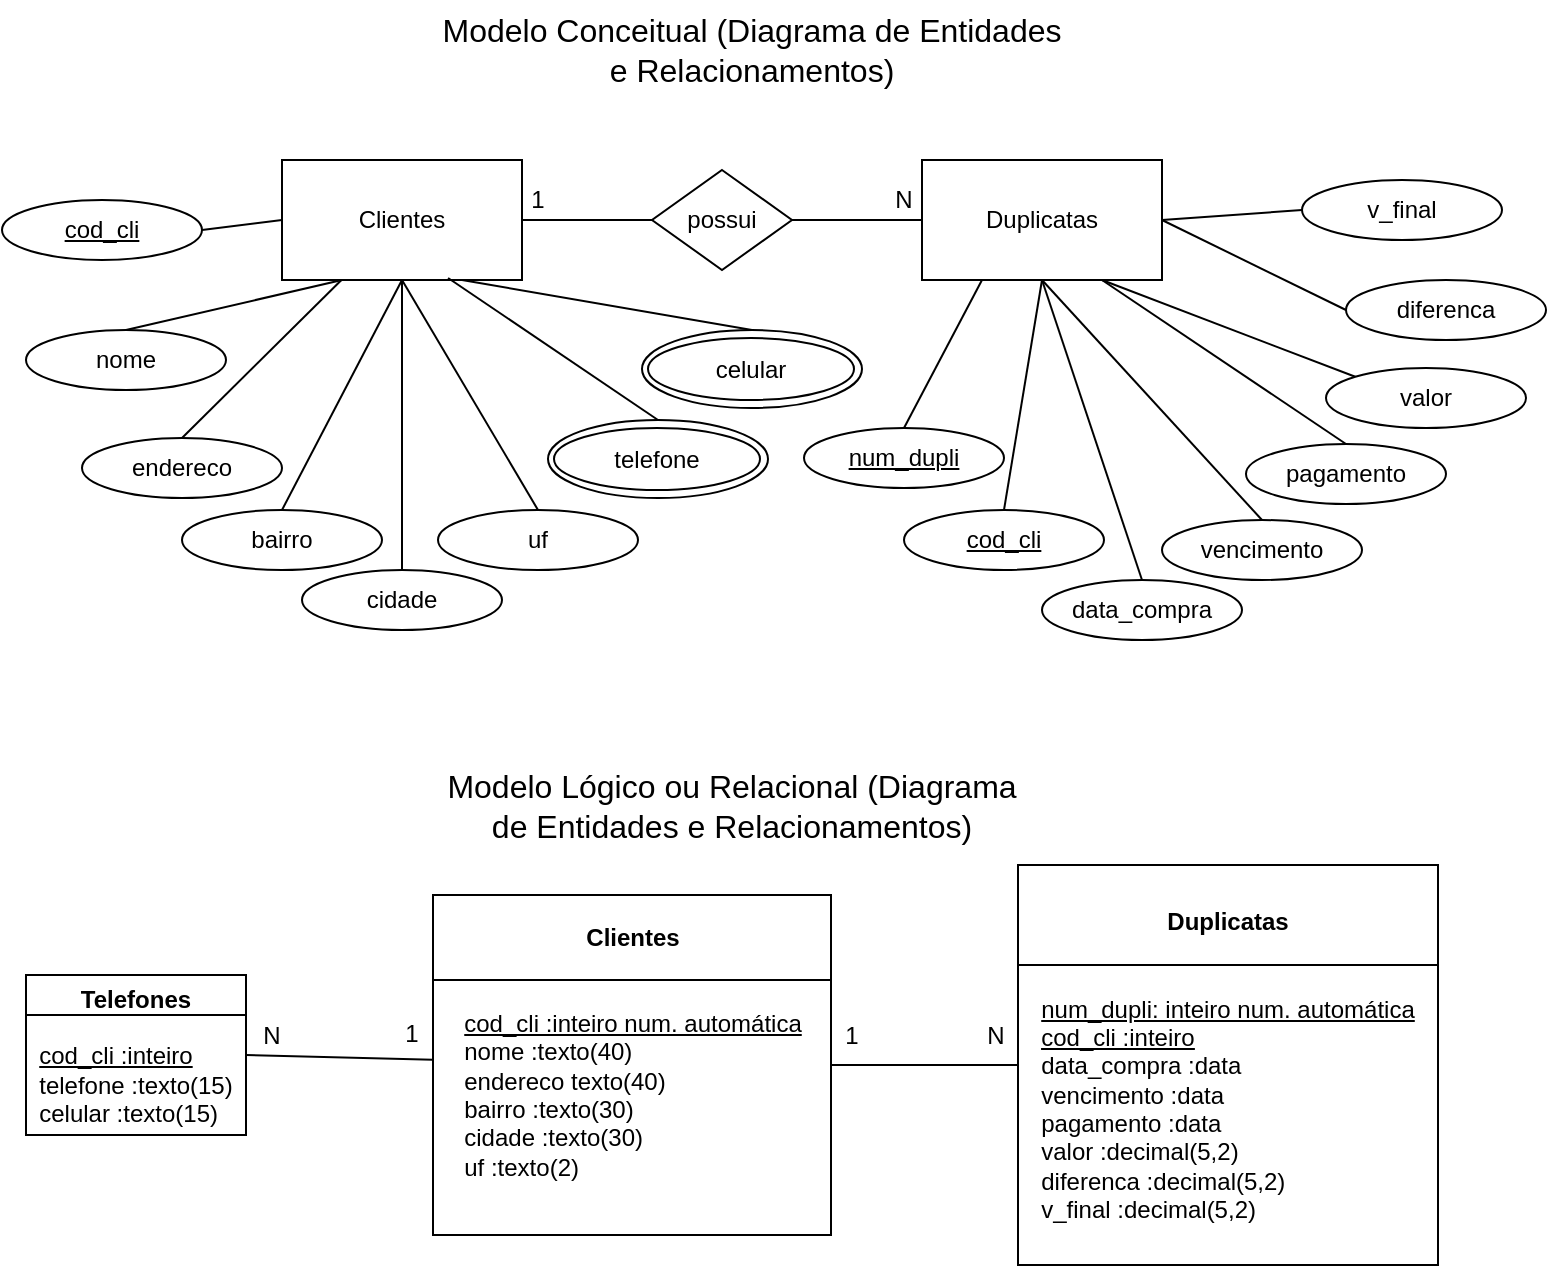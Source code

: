 <mxfile version="10.8.0" type="device"><diagram id="DCxIUpX3N6MjpEcPrgJl" name="Page-1"><mxGraphModel dx="961" dy="549" grid="1" gridSize="10" guides="1" tooltips="1" connect="1" arrows="1" fold="1" page="1" pageScale="1" pageWidth="827" pageHeight="1169" math="0" shadow="0"><root><mxCell id="0"/><mxCell id="1" parent="0"/><mxCell id="JzeCWsoWqxsW4KuYqkpS-34" style="edgeStyle=none;rounded=0;orthogonalLoop=1;jettySize=auto;html=1;exitX=1;exitY=0.5;exitDx=0;exitDy=0;entryX=0;entryY=0.5;entryDx=0;entryDy=0;endArrow=none;endFill=0;" edge="1" parent="1" source="JzeCWsoWqxsW4KuYqkpS-13" target="JzeCWsoWqxsW4KuYqkpS-26"><mxGeometry relative="1" as="geometry"/></mxCell><mxCell id="JzeCWsoWqxsW4KuYqkpS-13" value="Clientes" style="rounded=0;whiteSpace=wrap;html=1;" vertex="1" parent="1"><mxGeometry x="168" y="140" width="120" height="60" as="geometry"/></mxCell><mxCell id="JzeCWsoWqxsW4KuYqkpS-59" style="edgeStyle=none;rounded=0;orthogonalLoop=1;jettySize=auto;html=1;exitX=0.75;exitY=1;exitDx=0;exitDy=0;entryX=0.5;entryY=0;entryDx=0;entryDy=0;endArrow=none;endFill=0;" edge="1" parent="1" source="JzeCWsoWqxsW4KuYqkpS-14" target="JzeCWsoWqxsW4KuYqkpS-50"><mxGeometry relative="1" as="geometry"/></mxCell><mxCell id="JzeCWsoWqxsW4KuYqkpS-14" value="Duplicatas" style="rounded=0;whiteSpace=wrap;html=1;" vertex="1" parent="1"><mxGeometry x="488" y="140" width="120" height="60" as="geometry"/></mxCell><mxCell id="JzeCWsoWqxsW4KuYqkpS-38" style="edgeStyle=none;rounded=0;orthogonalLoop=1;jettySize=auto;html=1;exitX=1;exitY=0.5;exitDx=0;exitDy=0;entryX=0;entryY=0.5;entryDx=0;entryDy=0;endArrow=none;endFill=0;" edge="1" parent="1" source="JzeCWsoWqxsW4KuYqkpS-15" target="JzeCWsoWqxsW4KuYqkpS-13"><mxGeometry relative="1" as="geometry"/></mxCell><mxCell id="JzeCWsoWqxsW4KuYqkpS-15" value="cod_cli" style="ellipse;whiteSpace=wrap;html=1;fontStyle=4" vertex="1" parent="1"><mxGeometry x="28" y="160" width="100" height="30" as="geometry"/></mxCell><mxCell id="JzeCWsoWqxsW4KuYqkpS-36" style="edgeStyle=none;rounded=0;orthogonalLoop=1;jettySize=auto;html=1;exitX=0.5;exitY=0;exitDx=0;exitDy=0;entryX=0.25;entryY=1;entryDx=0;entryDy=0;endArrow=none;endFill=0;" edge="1" parent="1" source="JzeCWsoWqxsW4KuYqkpS-16" target="JzeCWsoWqxsW4KuYqkpS-13"><mxGeometry relative="1" as="geometry"/></mxCell><mxCell id="JzeCWsoWqxsW4KuYqkpS-16" value="nome" style="ellipse;whiteSpace=wrap;html=1;" vertex="1" parent="1"><mxGeometry x="40" y="225" width="100" height="30" as="geometry"/></mxCell><mxCell id="JzeCWsoWqxsW4KuYqkpS-28" style="edgeStyle=none;rounded=0;orthogonalLoop=1;jettySize=auto;html=1;exitX=0.5;exitY=0;exitDx=0;exitDy=0;endArrow=none;endFill=0;" edge="1" parent="1" source="JzeCWsoWqxsW4KuYqkpS-17" target="JzeCWsoWqxsW4KuYqkpS-13"><mxGeometry relative="1" as="geometry"/></mxCell><mxCell id="JzeCWsoWqxsW4KuYqkpS-17" value="endereco" style="ellipse;whiteSpace=wrap;html=1;" vertex="1" parent="1"><mxGeometry x="68" y="279" width="100" height="30" as="geometry"/></mxCell><mxCell id="JzeCWsoWqxsW4KuYqkpS-27" style="edgeStyle=none;rounded=0;orthogonalLoop=1;jettySize=auto;html=1;exitX=0.5;exitY=0;exitDx=0;exitDy=0;entryX=0.5;entryY=1;entryDx=0;entryDy=0;endArrow=none;endFill=0;" edge="1" parent="1" source="JzeCWsoWqxsW4KuYqkpS-18" target="JzeCWsoWqxsW4KuYqkpS-13"><mxGeometry relative="1" as="geometry"/></mxCell><mxCell id="JzeCWsoWqxsW4KuYqkpS-18" value="bairro" style="ellipse;whiteSpace=wrap;html=1;" vertex="1" parent="1"><mxGeometry x="118" y="315" width="100" height="30" as="geometry"/></mxCell><mxCell id="JzeCWsoWqxsW4KuYqkpS-29" style="edgeStyle=none;rounded=0;orthogonalLoop=1;jettySize=auto;html=1;exitX=0.5;exitY=0;exitDx=0;exitDy=0;entryX=0.5;entryY=1;entryDx=0;entryDy=0;endArrow=none;endFill=0;" edge="1" parent="1" source="JzeCWsoWqxsW4KuYqkpS-19" target="JzeCWsoWqxsW4KuYqkpS-13"><mxGeometry relative="1" as="geometry"/></mxCell><mxCell id="JzeCWsoWqxsW4KuYqkpS-19" value="cidade" style="ellipse;whiteSpace=wrap;html=1;" vertex="1" parent="1"><mxGeometry x="178" y="345" width="100" height="30" as="geometry"/></mxCell><mxCell id="JzeCWsoWqxsW4KuYqkpS-30" style="edgeStyle=none;rounded=0;orthogonalLoop=1;jettySize=auto;html=1;exitX=0.5;exitY=0;exitDx=0;exitDy=0;endArrow=none;endFill=0;" edge="1" parent="1" source="JzeCWsoWqxsW4KuYqkpS-20"><mxGeometry relative="1" as="geometry"><mxPoint x="228" y="200" as="targetPoint"/></mxGeometry></mxCell><mxCell id="JzeCWsoWqxsW4KuYqkpS-20" value="uf" style="ellipse;whiteSpace=wrap;html=1;" vertex="1" parent="1"><mxGeometry x="246" y="315" width="100" height="30" as="geometry"/></mxCell><mxCell id="JzeCWsoWqxsW4KuYqkpS-32" style="edgeStyle=none;rounded=0;orthogonalLoop=1;jettySize=auto;html=1;exitX=0.5;exitY=0;exitDx=0;exitDy=0;entryX=0.692;entryY=0.983;entryDx=0;entryDy=0;entryPerimeter=0;endArrow=none;endFill=0;" edge="1" parent="1" source="JzeCWsoWqxsW4KuYqkpS-21" target="JzeCWsoWqxsW4KuYqkpS-13"><mxGeometry relative="1" as="geometry"/></mxCell><mxCell id="JzeCWsoWqxsW4KuYqkpS-21" value="telefone" style="ellipse;whiteSpace=wrap;html=1;" vertex="1" parent="1"><mxGeometry x="301" y="270" width="110" height="39" as="geometry"/></mxCell><mxCell id="JzeCWsoWqxsW4KuYqkpS-22" value="telefone" style="ellipse;whiteSpace=wrap;html=1;" vertex="1" parent="1"><mxGeometry x="304" y="274" width="103" height="31" as="geometry"/></mxCell><mxCell id="JzeCWsoWqxsW4KuYqkpS-33" style="edgeStyle=none;rounded=0;orthogonalLoop=1;jettySize=auto;html=1;exitX=0.5;exitY=0;exitDx=0;exitDy=0;entryX=0.75;entryY=1;entryDx=0;entryDy=0;endArrow=none;endFill=0;" edge="1" parent="1" source="JzeCWsoWqxsW4KuYqkpS-23" target="JzeCWsoWqxsW4KuYqkpS-13"><mxGeometry relative="1" as="geometry"/></mxCell><mxCell id="JzeCWsoWqxsW4KuYqkpS-23" value="telefone" style="ellipse;whiteSpace=wrap;html=1;" vertex="1" parent="1"><mxGeometry x="348" y="225" width="110" height="39" as="geometry"/></mxCell><mxCell id="JzeCWsoWqxsW4KuYqkpS-24" value="celular" style="ellipse;whiteSpace=wrap;html=1;" vertex="1" parent="1"><mxGeometry x="351" y="229" width="103" height="31" as="geometry"/></mxCell><mxCell id="JzeCWsoWqxsW4KuYqkpS-35" style="edgeStyle=none;rounded=0;orthogonalLoop=1;jettySize=auto;html=1;exitX=1;exitY=0.5;exitDx=0;exitDy=0;entryX=0;entryY=0.5;entryDx=0;entryDy=0;endArrow=none;endFill=0;" edge="1" parent="1" source="JzeCWsoWqxsW4KuYqkpS-26" target="JzeCWsoWqxsW4KuYqkpS-14"><mxGeometry relative="1" as="geometry"/></mxCell><mxCell id="JzeCWsoWqxsW4KuYqkpS-26" value="possui" style="rhombus;whiteSpace=wrap;html=1;" vertex="1" parent="1"><mxGeometry x="353" y="145" width="70" height="50" as="geometry"/></mxCell><mxCell id="JzeCWsoWqxsW4KuYqkpS-40" value="1&lt;br&gt;" style="text;html=1;strokeColor=none;fillColor=none;align=center;verticalAlign=middle;whiteSpace=wrap;rounded=0;" vertex="1" parent="1"><mxGeometry x="291" y="150" width="10" height="20" as="geometry"/></mxCell><mxCell id="JzeCWsoWqxsW4KuYqkpS-43" value="N&lt;br&gt;" style="text;html=1;strokeColor=none;fillColor=none;align=center;verticalAlign=middle;whiteSpace=wrap;rounded=0;" vertex="1" parent="1"><mxGeometry x="474" y="150" width="10" height="20" as="geometry"/></mxCell><mxCell id="JzeCWsoWqxsW4KuYqkpS-44" value="Modelo Conceitual (Diagrama de Entidades e Relacionamentos)" style="text;html=1;strokeColor=none;fillColor=none;align=center;verticalAlign=middle;whiteSpace=wrap;rounded=0;fontSize=16;" vertex="1" parent="1"><mxGeometry x="246" y="60" width="314" height="50" as="geometry"/></mxCell><mxCell id="JzeCWsoWqxsW4KuYqkpS-45" value="Modelo Lógico ou Relacional (Diagrama de Entidades e Relacionamentos)" style="text;html=1;strokeColor=none;fillColor=none;align=center;verticalAlign=middle;whiteSpace=wrap;rounded=0;fontSize=16;" vertex="1" parent="1"><mxGeometry x="246" y="437.5" width="294" height="50" as="geometry"/></mxCell><mxCell id="JzeCWsoWqxsW4KuYqkpS-55" style="edgeStyle=none;rounded=0;orthogonalLoop=1;jettySize=auto;html=1;exitX=0.5;exitY=0;exitDx=0;exitDy=0;entryX=0.25;entryY=1;entryDx=0;entryDy=0;endArrow=none;endFill=0;" edge="1" parent="1" source="JzeCWsoWqxsW4KuYqkpS-46" target="JzeCWsoWqxsW4KuYqkpS-14"><mxGeometry relative="1" as="geometry"/></mxCell><mxCell id="JzeCWsoWqxsW4KuYqkpS-46" value="num_dupli" style="ellipse;whiteSpace=wrap;html=1;fontStyle=4" vertex="1" parent="1"><mxGeometry x="429" y="274" width="100" height="30" as="geometry"/></mxCell><mxCell id="JzeCWsoWqxsW4KuYqkpS-56" style="edgeStyle=none;rounded=0;orthogonalLoop=1;jettySize=auto;html=1;exitX=0.5;exitY=0;exitDx=0;exitDy=0;entryX=0.5;entryY=1;entryDx=0;entryDy=0;endArrow=none;endFill=0;" edge="1" parent="1" source="JzeCWsoWqxsW4KuYqkpS-47" target="JzeCWsoWqxsW4KuYqkpS-14"><mxGeometry relative="1" as="geometry"/></mxCell><mxCell id="JzeCWsoWqxsW4KuYqkpS-47" value="cod_cli" style="ellipse;whiteSpace=wrap;html=1;fontStyle=4" vertex="1" parent="1"><mxGeometry x="479" y="315" width="100" height="30" as="geometry"/></mxCell><mxCell id="JzeCWsoWqxsW4KuYqkpS-57" style="edgeStyle=none;rounded=0;orthogonalLoop=1;jettySize=auto;html=1;exitX=0.5;exitY=0;exitDx=0;exitDy=0;endArrow=none;endFill=0;" edge="1" parent="1" source="JzeCWsoWqxsW4KuYqkpS-48"><mxGeometry relative="1" as="geometry"><mxPoint x="548" y="200" as="targetPoint"/></mxGeometry></mxCell><mxCell id="JzeCWsoWqxsW4KuYqkpS-48" value="data_compra" style="ellipse;whiteSpace=wrap;html=1;" vertex="1" parent="1"><mxGeometry x="548" y="350" width="100" height="30" as="geometry"/></mxCell><mxCell id="JzeCWsoWqxsW4KuYqkpS-58" style="edgeStyle=none;rounded=0;orthogonalLoop=1;jettySize=auto;html=1;exitX=0.5;exitY=0;exitDx=0;exitDy=0;endArrow=none;endFill=0;" edge="1" parent="1" source="JzeCWsoWqxsW4KuYqkpS-49"><mxGeometry relative="1" as="geometry"><mxPoint x="548" y="200" as="targetPoint"/></mxGeometry></mxCell><mxCell id="JzeCWsoWqxsW4KuYqkpS-49" value="vencimento" style="ellipse;whiteSpace=wrap;html=1;" vertex="1" parent="1"><mxGeometry x="608" y="320" width="100" height="30" as="geometry"/></mxCell><mxCell id="JzeCWsoWqxsW4KuYqkpS-50" value="pagamento" style="ellipse;whiteSpace=wrap;html=1;" vertex="1" parent="1"><mxGeometry x="650" y="282" width="100" height="30" as="geometry"/></mxCell><mxCell id="JzeCWsoWqxsW4KuYqkpS-60" style="edgeStyle=none;rounded=0;orthogonalLoop=1;jettySize=auto;html=1;exitX=0;exitY=0;exitDx=0;exitDy=0;endArrow=none;endFill=0;" edge="1" parent="1" source="JzeCWsoWqxsW4KuYqkpS-51"><mxGeometry relative="1" as="geometry"><mxPoint x="578" y="200" as="targetPoint"/></mxGeometry></mxCell><mxCell id="JzeCWsoWqxsW4KuYqkpS-51" value="valor" style="ellipse;whiteSpace=wrap;html=1;" vertex="1" parent="1"><mxGeometry x="690" y="244" width="100" height="30" as="geometry"/></mxCell><mxCell id="JzeCWsoWqxsW4KuYqkpS-61" style="edgeStyle=none;rounded=0;orthogonalLoop=1;jettySize=auto;html=1;exitX=0;exitY=0.5;exitDx=0;exitDy=0;entryX=1;entryY=0.5;entryDx=0;entryDy=0;endArrow=none;endFill=0;" edge="1" parent="1" source="JzeCWsoWqxsW4KuYqkpS-52" target="JzeCWsoWqxsW4KuYqkpS-14"><mxGeometry relative="1" as="geometry"/></mxCell><mxCell id="JzeCWsoWqxsW4KuYqkpS-52" value="diferenca" style="ellipse;whiteSpace=wrap;html=1;" vertex="1" parent="1"><mxGeometry x="700" y="200" width="100" height="30" as="geometry"/></mxCell><mxCell id="JzeCWsoWqxsW4KuYqkpS-62" style="edgeStyle=none;rounded=0;orthogonalLoop=1;jettySize=auto;html=1;exitX=0;exitY=0.5;exitDx=0;exitDy=0;endArrow=none;endFill=0;" edge="1" parent="1" source="JzeCWsoWqxsW4KuYqkpS-54"><mxGeometry relative="1" as="geometry"><mxPoint x="608" y="170" as="targetPoint"/></mxGeometry></mxCell><mxCell id="JzeCWsoWqxsW4KuYqkpS-54" value="v_final" style="ellipse;whiteSpace=wrap;html=1;" vertex="1" parent="1"><mxGeometry x="678" y="150" width="100" height="30" as="geometry"/></mxCell><mxCell id="JzeCWsoWqxsW4KuYqkpS-63" style="edgeStyle=none;rounded=0;orthogonalLoop=1;jettySize=auto;html=1;exitX=0.5;exitY=1;exitDx=0;exitDy=0;endArrow=none;endFill=0;" edge="1" parent="1" source="JzeCWsoWqxsW4KuYqkpS-17" target="JzeCWsoWqxsW4KuYqkpS-17"><mxGeometry relative="1" as="geometry"/></mxCell><mxCell id="JzeCWsoWqxsW4KuYqkpS-72" style="edgeStyle=none;rounded=0;orthogonalLoop=1;jettySize=auto;html=1;exitX=1;exitY=0.5;exitDx=0;exitDy=0;entryX=0;entryY=0.5;entryDx=0;entryDy=0;endArrow=none;endFill=0;" edge="1" parent="1" source="JzeCWsoWqxsW4KuYqkpS-65" target="JzeCWsoWqxsW4KuYqkpS-67"><mxGeometry relative="1" as="geometry"/></mxCell><mxCell id="JzeCWsoWqxsW4KuYqkpS-65" value="&lt;b&gt;Clientes&lt;/b&gt;&lt;br&gt;&lt;br&gt;&lt;br&gt;&lt;div style=&quot;text-align: left&quot;&gt;&lt;u&gt;cod_cli :inteiro num. automática&lt;/u&gt;&lt;/div&gt;&lt;div style=&quot;text-align: left&quot;&gt;&lt;span&gt;nome :texto(40)&lt;/span&gt;&lt;/div&gt;&lt;div style=&quot;text-align: left&quot;&gt;&lt;span&gt;endereco texto(40)&lt;/span&gt;&lt;/div&gt;&lt;div style=&quot;text-align: left&quot;&gt;&lt;span&gt;bairro :texto(30)&lt;/span&gt;&lt;/div&gt;&lt;div style=&quot;text-align: left&quot;&gt;&lt;span&gt;cidade :texto(30)&lt;/span&gt;&lt;/div&gt;&lt;div style=&quot;text-align: left&quot;&gt;&lt;span&gt;uf :texto(2)&lt;/span&gt;&lt;/div&gt;&lt;br&gt;" style="rounded=0;whiteSpace=wrap;html=1;" vertex="1" parent="1"><mxGeometry x="243.5" y="507.5" width="199" height="170" as="geometry"/></mxCell><mxCell id="JzeCWsoWqxsW4KuYqkpS-66" value="" style="endArrow=none;html=1;exitX=0;exitY=0.25;exitDx=0;exitDy=0;entryX=1;entryY=0.25;entryDx=0;entryDy=0;" edge="1" parent="1" source="JzeCWsoWqxsW4KuYqkpS-65" target="JzeCWsoWqxsW4KuYqkpS-65"><mxGeometry width="50" height="50" relative="1" as="geometry"><mxPoint x="68" y="777.5" as="sourcePoint"/><mxPoint x="438" y="557.5" as="targetPoint"/></mxGeometry></mxCell><mxCell id="JzeCWsoWqxsW4KuYqkpS-67" value="&lt;b&gt;Duplicatas&lt;/b&gt;&lt;br&gt;&lt;br&gt;&lt;br&gt;&lt;div style=&quot;text-align: left&quot;&gt;&lt;u&gt;num_dupli: inteiro num. automática&lt;/u&gt;&lt;/div&gt;&lt;u&gt;&lt;div style=&quot;text-align: left&quot;&gt;&lt;u&gt;cod_cli :inteiro&lt;/u&gt;&lt;/div&gt;&lt;/u&gt;&lt;div style=&quot;text-align: left&quot;&gt;&lt;span&gt;data_compra :data&lt;/span&gt;&lt;/div&gt;&lt;div style=&quot;text-align: left&quot;&gt;&lt;span&gt;vencimento :data&lt;/span&gt;&lt;/div&gt;&lt;div style=&quot;text-align: left&quot;&gt;&lt;span&gt;pagamento :data&lt;/span&gt;&lt;/div&gt;&lt;div style=&quot;text-align: left&quot;&gt;&lt;span&gt;valor :decimal(5,2)&lt;/span&gt;&lt;/div&gt;&lt;div style=&quot;text-align: left&quot;&gt;&lt;span&gt;diferenca :decimal(5,2)&lt;/span&gt;&lt;/div&gt;&lt;div style=&quot;text-align: left&quot;&gt;&lt;span&gt;v_final :decimal(5,2)&lt;/span&gt;&lt;/div&gt;" style="rounded=0;whiteSpace=wrap;html=1;" vertex="1" parent="1"><mxGeometry x="536" y="492.5" width="210" height="200" as="geometry"/></mxCell><mxCell id="JzeCWsoWqxsW4KuYqkpS-68" value="" style="endArrow=none;html=1;exitX=0;exitY=0.25;exitDx=0;exitDy=0;entryX=1;entryY=0.25;entryDx=0;entryDy=0;" edge="1" source="JzeCWsoWqxsW4KuYqkpS-67" target="JzeCWsoWqxsW4KuYqkpS-67" parent="1"><mxGeometry width="50" height="50" relative="1" as="geometry"><mxPoint x="387" y="777.5" as="sourcePoint"/><mxPoint x="757" y="557.5" as="targetPoint"/></mxGeometry></mxCell><mxCell id="JzeCWsoWqxsW4KuYqkpS-71" style="edgeStyle=none;rounded=0;orthogonalLoop=1;jettySize=auto;html=1;exitX=1;exitY=0.5;exitDx=0;exitDy=0;endArrow=none;endFill=0;" edge="1" parent="1" source="JzeCWsoWqxsW4KuYqkpS-69" target="JzeCWsoWqxsW4KuYqkpS-65"><mxGeometry relative="1" as="geometry"><mxPoint x="230" y="637.5" as="targetPoint"/></mxGeometry></mxCell><mxCell id="JzeCWsoWqxsW4KuYqkpS-69" value="&lt;b&gt;Telefones&lt;/b&gt;&lt;br&gt;&lt;br&gt;&lt;div style=&quot;text-align: left&quot;&gt;&lt;u&gt;cod_cli :inteiro&lt;/u&gt;&lt;/div&gt;&lt;div style=&quot;text-align: left&quot;&gt;&lt;span&gt;telefone :texto(15)&lt;/span&gt;&lt;/div&gt;&lt;div style=&quot;text-align: left&quot;&gt;&lt;span&gt;celular :texto(15)&lt;/span&gt;&lt;/div&gt;" style="rounded=0;whiteSpace=wrap;html=1;" vertex="1" parent="1"><mxGeometry x="40" y="547.5" width="110" height="80" as="geometry"/></mxCell><mxCell id="JzeCWsoWqxsW4KuYqkpS-70" value="" style="endArrow=none;html=1;exitX=0;exitY=0.25;exitDx=0;exitDy=0;entryX=1;entryY=0.25;entryDx=0;entryDy=0;" edge="1" source="JzeCWsoWqxsW4KuYqkpS-69" target="JzeCWsoWqxsW4KuYqkpS-69" parent="1"><mxGeometry width="50" height="50" relative="1" as="geometry"><mxPoint x="-132.5" y="777" as="sourcePoint"/><mxPoint x="237.5" y="557" as="targetPoint"/></mxGeometry></mxCell><mxCell id="JzeCWsoWqxsW4KuYqkpS-75" value="1&lt;br&gt;" style="text;html=1;strokeColor=none;fillColor=none;align=center;verticalAlign=middle;whiteSpace=wrap;rounded=0;" vertex="1" parent="1"><mxGeometry x="228" y="566.5" width="10" height="20" as="geometry"/></mxCell><mxCell id="JzeCWsoWqxsW4KuYqkpS-76" value="1&lt;br&gt;" style="text;html=1;strokeColor=none;fillColor=none;align=center;verticalAlign=middle;whiteSpace=wrap;rounded=0;" vertex="1" parent="1"><mxGeometry x="448" y="567.5" width="10" height="20" as="geometry"/></mxCell><mxCell id="JzeCWsoWqxsW4KuYqkpS-77" value="N&lt;br&gt;" style="text;html=1;strokeColor=none;fillColor=none;align=center;verticalAlign=middle;whiteSpace=wrap;rounded=0;" vertex="1" parent="1"><mxGeometry x="520" y="567.5" width="10" height="20" as="geometry"/></mxCell><mxCell id="JzeCWsoWqxsW4KuYqkpS-80" value="N&lt;br&gt;" style="text;html=1;strokeColor=none;fillColor=none;align=center;verticalAlign=middle;whiteSpace=wrap;rounded=0;" vertex="1" parent="1"><mxGeometry x="158" y="567.5" width="10" height="20" as="geometry"/></mxCell></root></mxGraphModel></diagram></mxfile>
